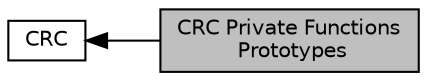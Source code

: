 digraph "CRC Private Functions Prototypes"
{
  edge [fontname="Helvetica",fontsize="10",labelfontname="Helvetica",labelfontsize="10"];
  node [fontname="Helvetica",fontsize="10",shape=record];
  rankdir=LR;
  Node1 [label="CRC",height=0.2,width=0.4,color="black", fillcolor="white", style="filled",URL="$group___c_r_c.html",tooltip="CRC HAL module driver. "];
  Node0 [label="CRC Private Functions\l Prototypes",height=0.2,width=0.4,color="black", fillcolor="grey75", style="filled", fontcolor="black"];
  Node1->Node0 [shape=plaintext, dir="back", style="solid"];
}
